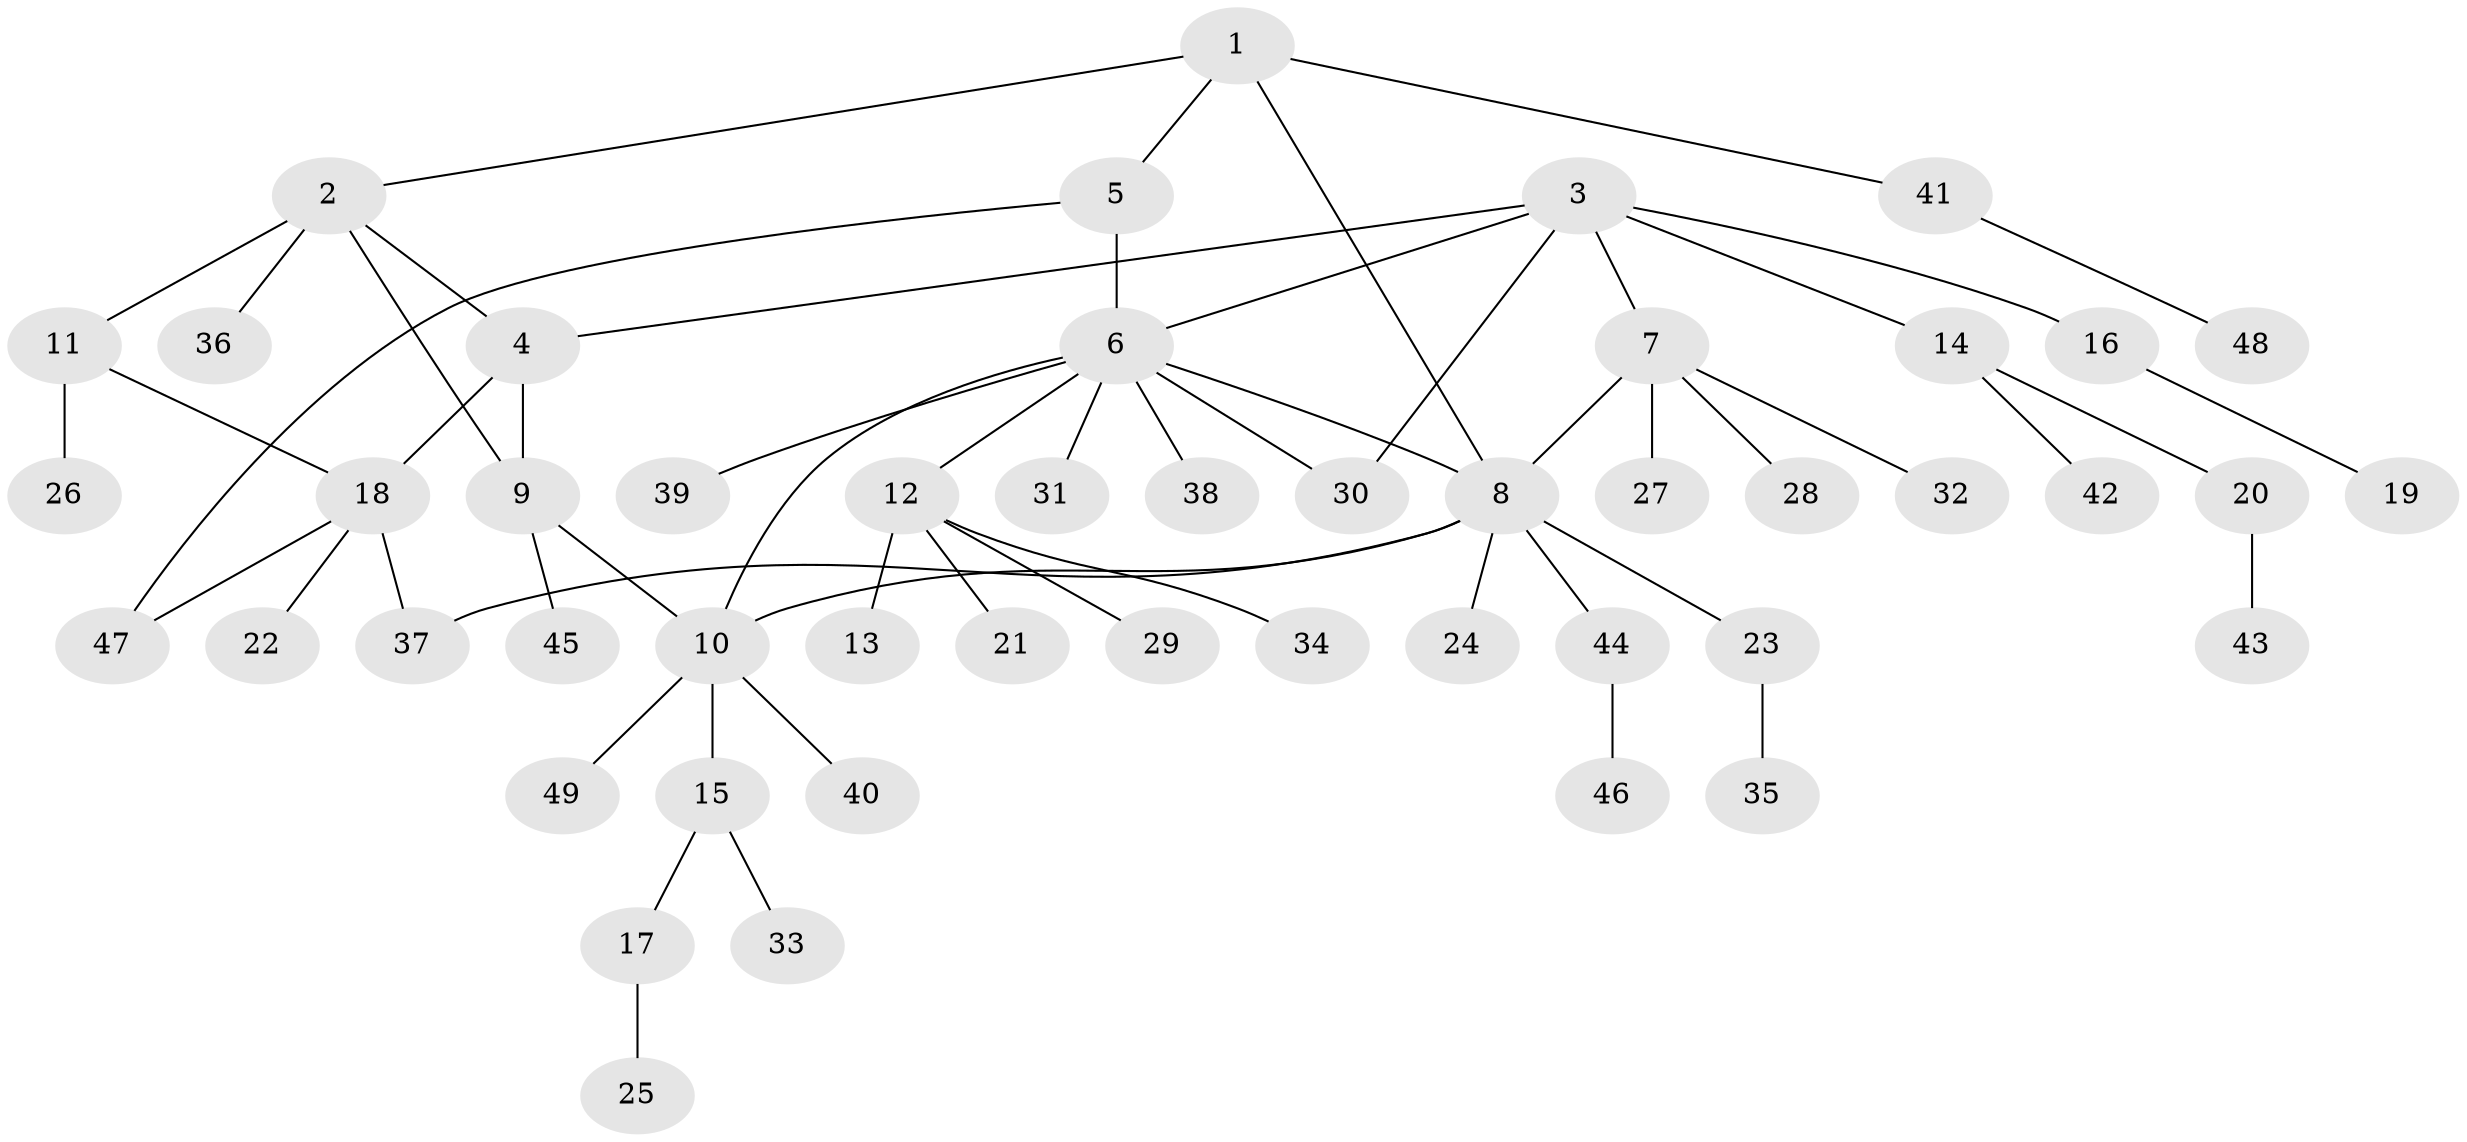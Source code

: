 // coarse degree distribution, {4: 0.058823529411764705, 6: 0.029411764705882353, 5: 0.058823529411764705, 3: 0.029411764705882353, 7: 0.058823529411764705, 11: 0.029411764705882353, 2: 0.14705882352941177, 1: 0.5882352941176471}
// Generated by graph-tools (version 1.1) at 2025/24/03/03/25 07:24:14]
// undirected, 49 vertices, 58 edges
graph export_dot {
graph [start="1"]
  node [color=gray90,style=filled];
  1;
  2;
  3;
  4;
  5;
  6;
  7;
  8;
  9;
  10;
  11;
  12;
  13;
  14;
  15;
  16;
  17;
  18;
  19;
  20;
  21;
  22;
  23;
  24;
  25;
  26;
  27;
  28;
  29;
  30;
  31;
  32;
  33;
  34;
  35;
  36;
  37;
  38;
  39;
  40;
  41;
  42;
  43;
  44;
  45;
  46;
  47;
  48;
  49;
  1 -- 2;
  1 -- 5;
  1 -- 8;
  1 -- 41;
  2 -- 4;
  2 -- 9;
  2 -- 11;
  2 -- 36;
  3 -- 4;
  3 -- 6;
  3 -- 7;
  3 -- 14;
  3 -- 16;
  3 -- 30;
  4 -- 9;
  4 -- 18;
  5 -- 6;
  5 -- 47;
  6 -- 8;
  6 -- 10;
  6 -- 12;
  6 -- 30;
  6 -- 31;
  6 -- 38;
  6 -- 39;
  7 -- 8;
  7 -- 27;
  7 -- 28;
  7 -- 32;
  8 -- 10;
  8 -- 23;
  8 -- 24;
  8 -- 37;
  8 -- 44;
  9 -- 10;
  9 -- 45;
  10 -- 15;
  10 -- 40;
  10 -- 49;
  11 -- 18;
  11 -- 26;
  12 -- 13;
  12 -- 21;
  12 -- 29;
  12 -- 34;
  14 -- 20;
  14 -- 42;
  15 -- 17;
  15 -- 33;
  16 -- 19;
  17 -- 25;
  18 -- 22;
  18 -- 37;
  18 -- 47;
  20 -- 43;
  23 -- 35;
  41 -- 48;
  44 -- 46;
}

